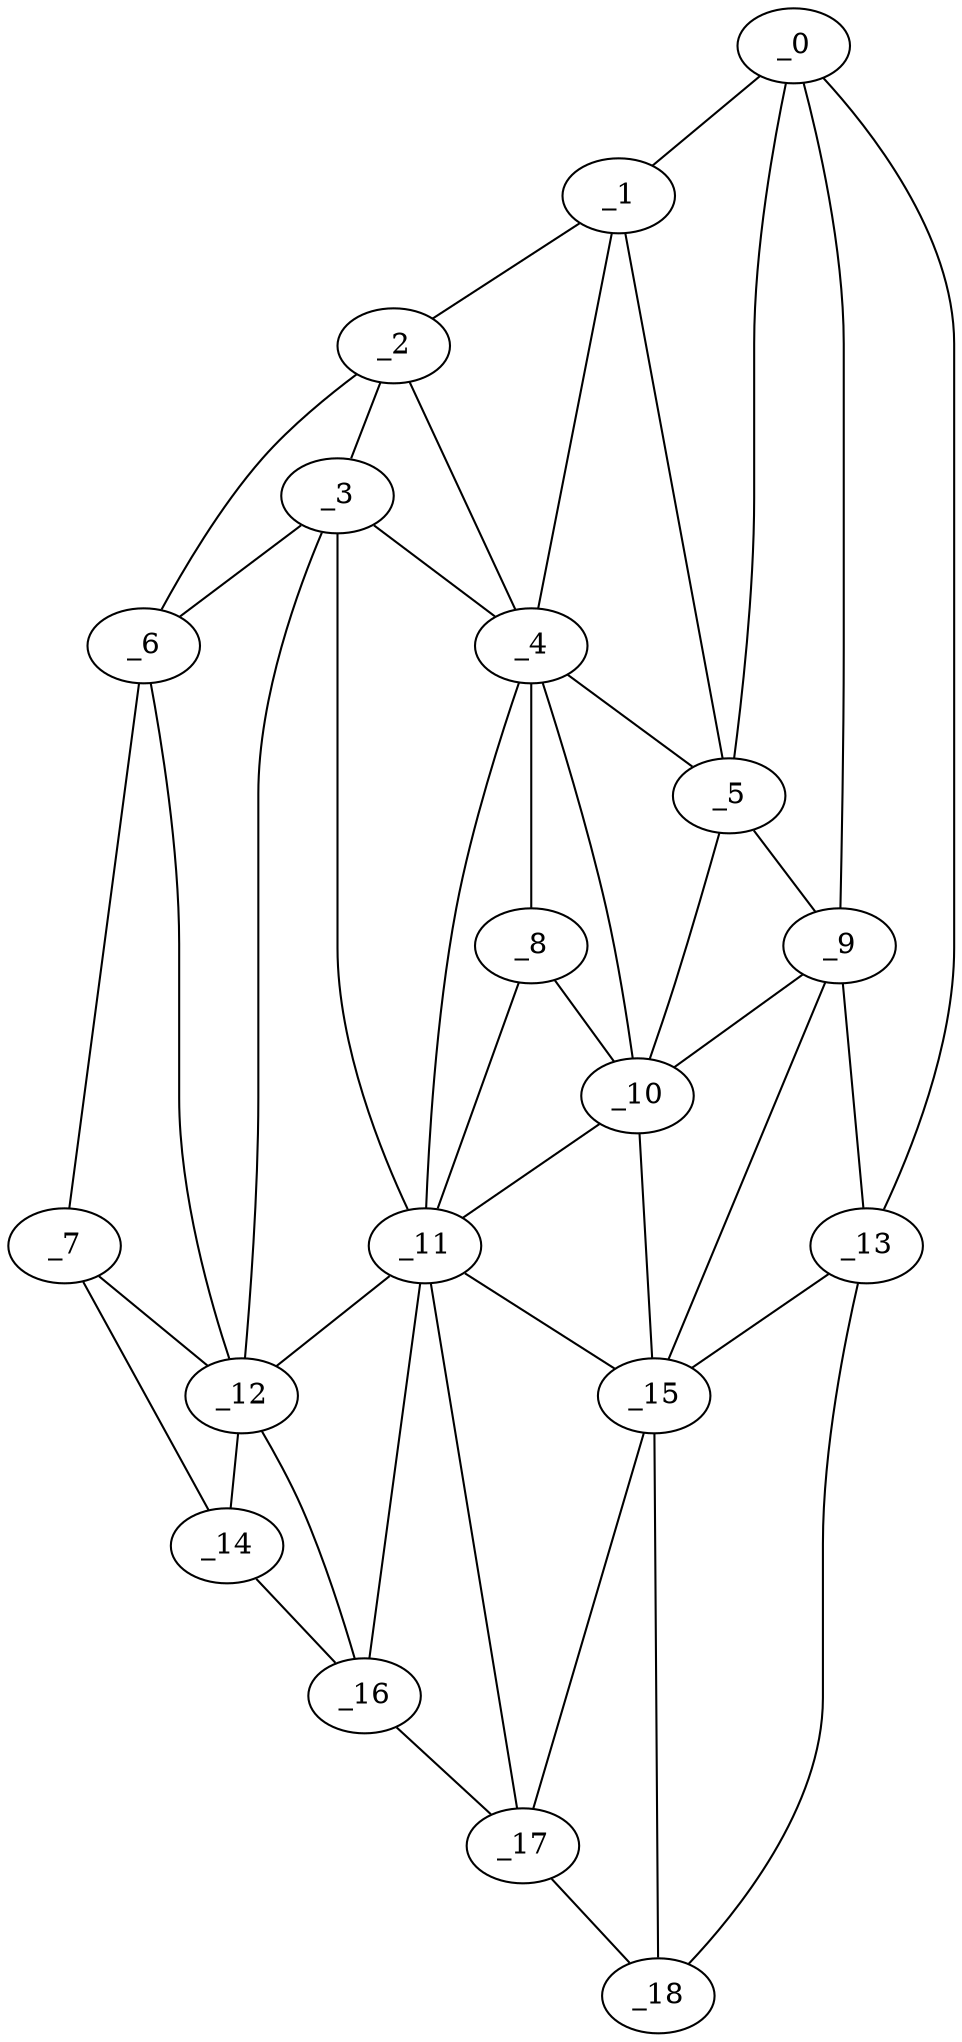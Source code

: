 graph "obj20__30.gxl" {
	_0	 [x=21,
		y=110];
	_1	 [x=24,
		y=44];
	_0 -- _1	 [valence=1];
	_5	 [x=43,
		y=95];
	_0 -- _5	 [valence=2];
	_9	 [x=63,
		y=113];
	_0 -- _9	 [valence=1];
	_13	 [x=80,
		y=124];
	_0 -- _13	 [valence=1];
	_2	 [x=34,
		y=29];
	_1 -- _2	 [valence=1];
	_4	 [x=42,
		y=46];
	_1 -- _4	 [valence=1];
	_1 -- _5	 [valence=2];
	_3	 [x=39,
		y=23];
	_2 -- _3	 [valence=1];
	_2 -- _4	 [valence=2];
	_6	 [x=50,
		y=6];
	_2 -- _6	 [valence=1];
	_3 -- _4	 [valence=2];
	_3 -- _6	 [valence=1];
	_11	 [x=72,
		y=46];
	_3 -- _11	 [valence=1];
	_12	 [x=79,
		y=14];
	_3 -- _12	 [valence=2];
	_4 -- _5	 [valence=2];
	_8	 [x=63,
		y=52];
	_4 -- _8	 [valence=2];
	_10	 [x=65,
		y=83];
	_4 -- _10	 [valence=1];
	_4 -- _11	 [valence=1];
	_5 -- _9	 [valence=2];
	_5 -- _10	 [valence=1];
	_7	 [x=56,
		y=3];
	_6 -- _7	 [valence=1];
	_6 -- _12	 [valence=2];
	_7 -- _12	 [valence=2];
	_14	 [x=83,
		y=5];
	_7 -- _14	 [valence=1];
	_8 -- _10	 [valence=2];
	_8 -- _11	 [valence=1];
	_9 -- _10	 [valence=2];
	_9 -- _13	 [valence=2];
	_15	 [x=85,
		y=94];
	_9 -- _15	 [valence=2];
	_10 -- _11	 [valence=2];
	_10 -- _15	 [valence=2];
	_11 -- _12	 [valence=2];
	_11 -- _15	 [valence=2];
	_16	 [x=89,
		y=22];
	_11 -- _16	 [valence=1];
	_17	 [x=91,
		y=29];
	_11 -- _17	 [valence=2];
	_12 -- _14	 [valence=2];
	_12 -- _16	 [valence=2];
	_13 -- _15	 [valence=1];
	_18	 [x=109,
		y=100];
	_13 -- _18	 [valence=1];
	_14 -- _16	 [valence=1];
	_15 -- _17	 [valence=2];
	_15 -- _18	 [valence=1];
	_16 -- _17	 [valence=1];
	_17 -- _18	 [valence=1];
}
